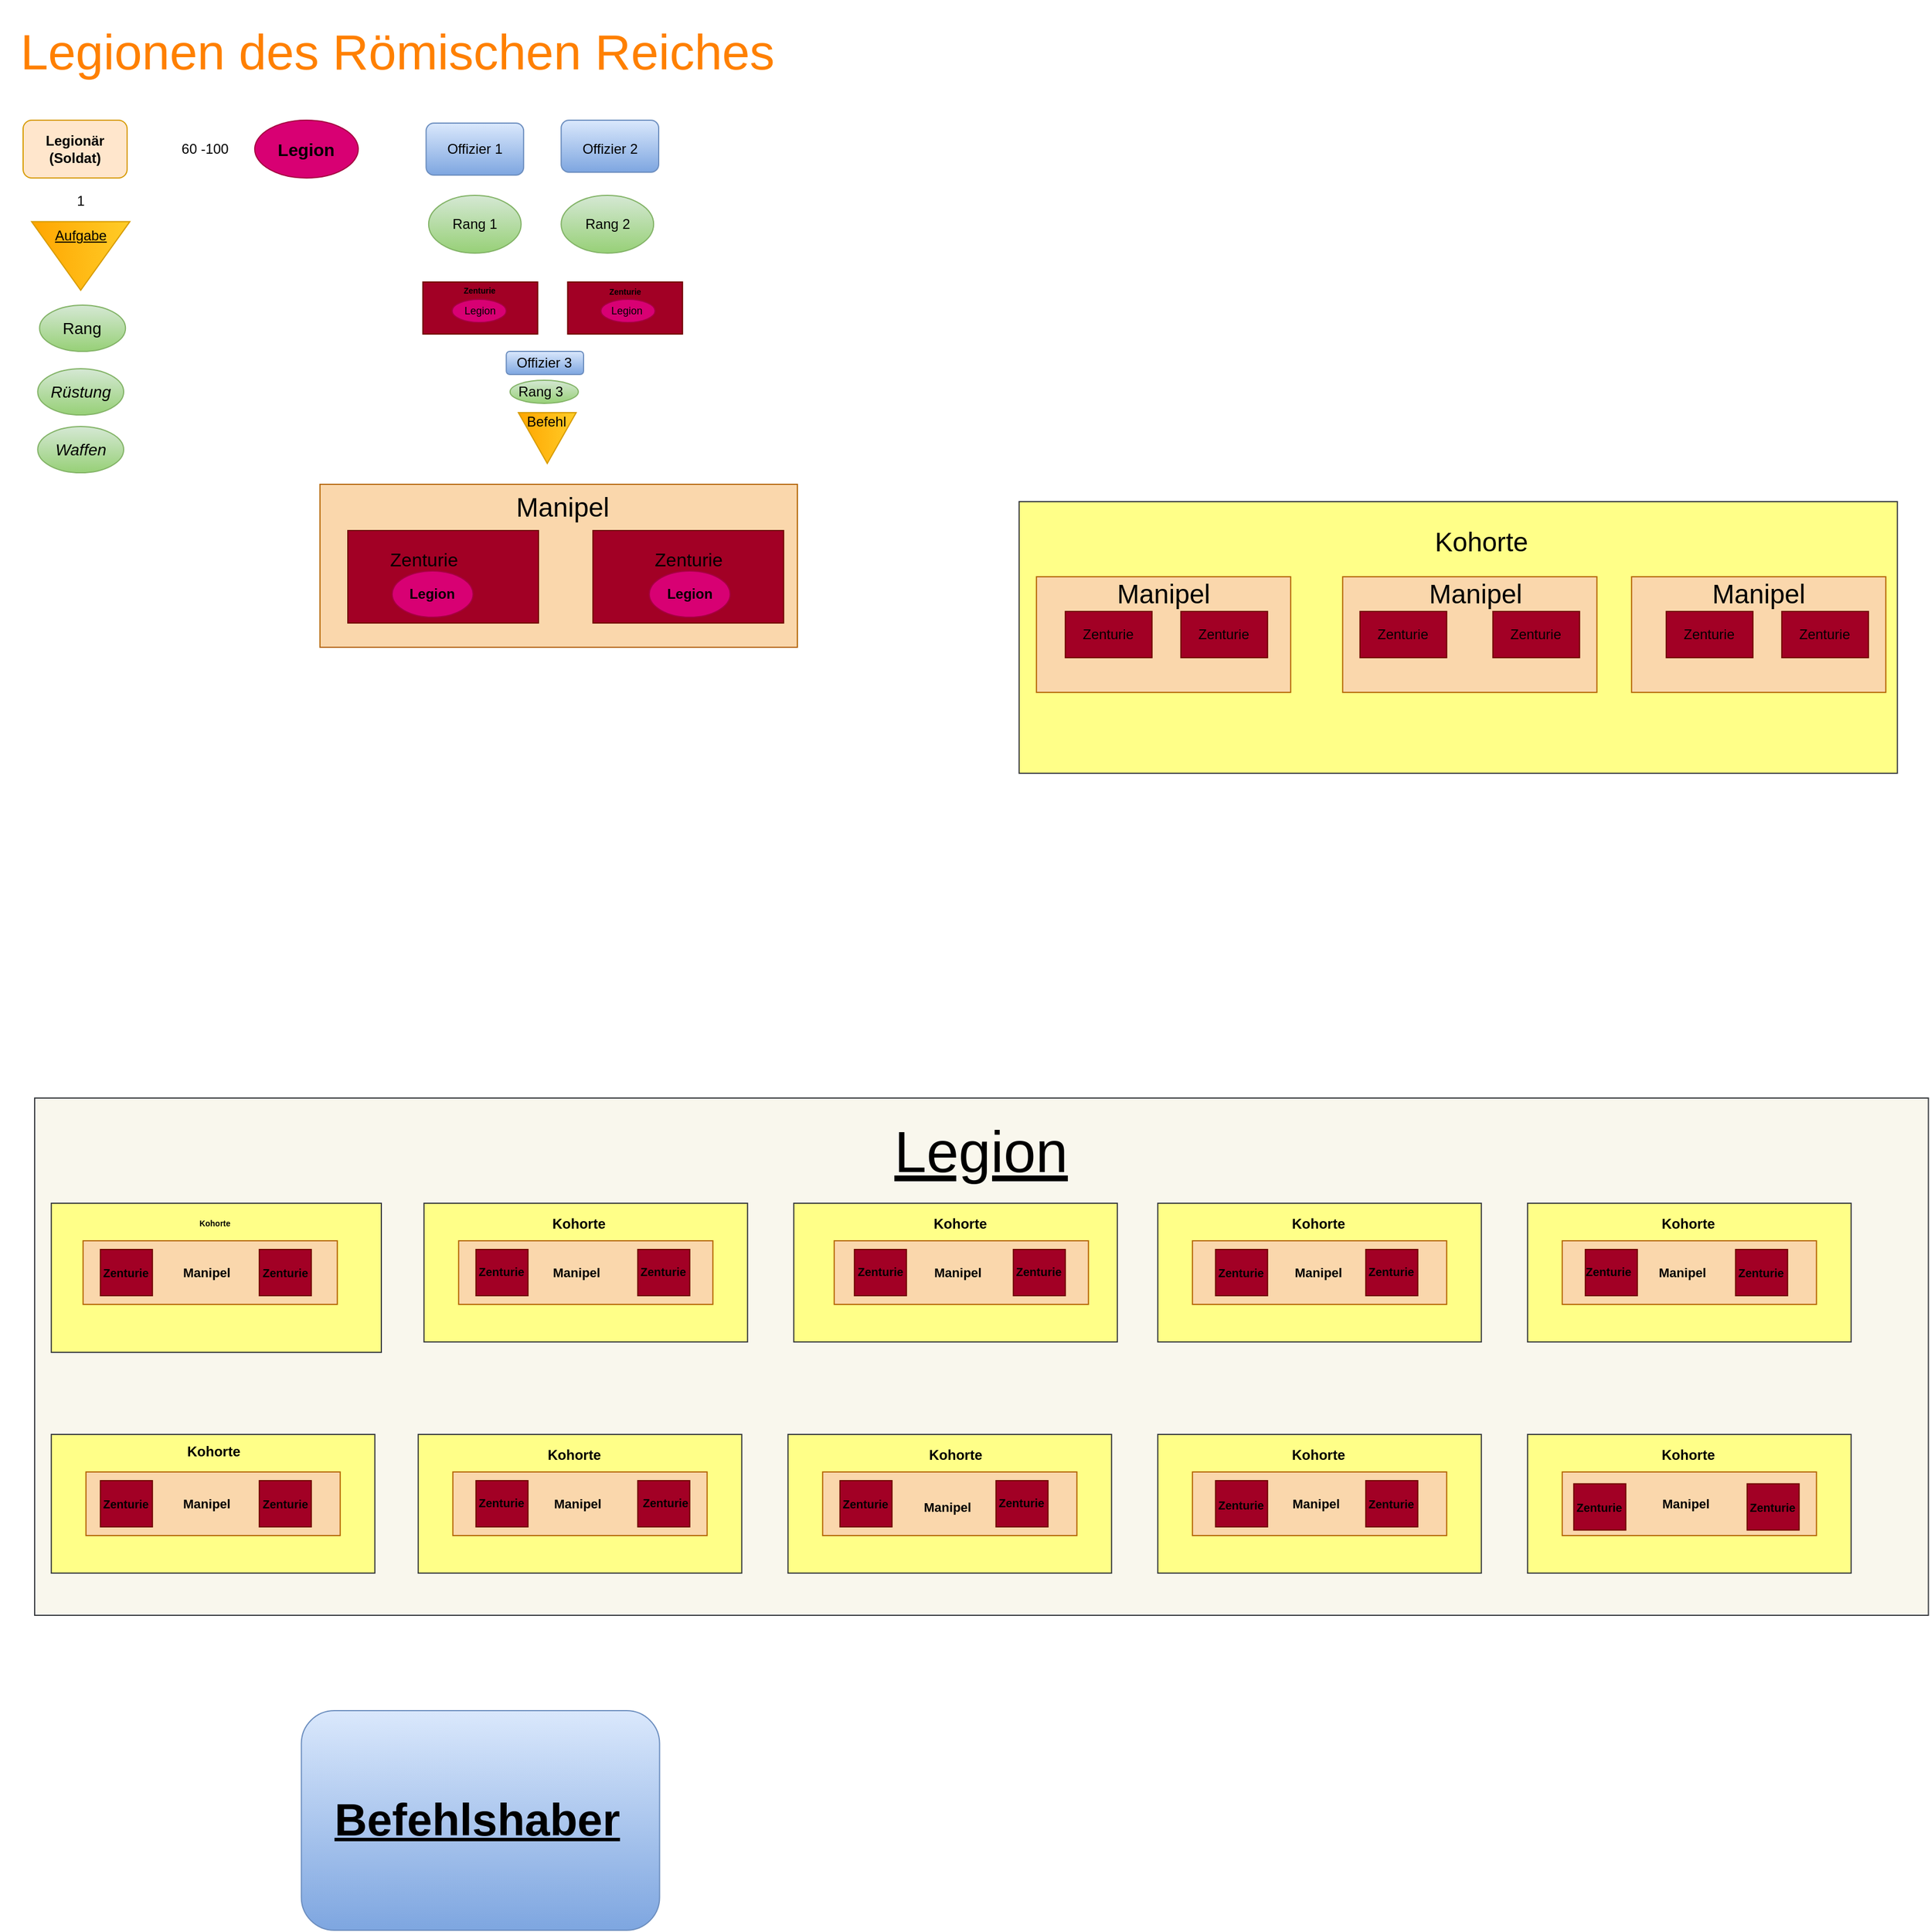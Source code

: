 <mxfile version="21.3.8" type="github">
  <diagram name="Seite-1" id="kPt4DwSDLzO4RaTnzeHO">
    <mxGraphModel dx="423" dy="263" grid="1" gridSize="10" guides="1" tooltips="1" connect="1" arrows="1" fold="1" page="1" pageScale="1" pageWidth="827" pageHeight="1169" math="0" shadow="0">
      <root>
        <mxCell id="0" />
        <mxCell id="1" parent="0" />
        <mxCell id="Y0GOm2_EZQEgUlRysN5h-156" value="" style="rounded=1;whiteSpace=wrap;html=1;fillColor=#ffe6cc;strokeColor=#d79b00;" vertex="1" parent="1">
          <mxGeometry x="50" y="124" width="90" height="50" as="geometry" />
        </mxCell>
        <mxCell id="Y0GOm2_EZQEgUlRysN5h-154" value="" style="rounded=0;whiteSpace=wrap;html=1;fillColor=#f9f7ed;strokeColor=#36393d;" vertex="1" parent="1">
          <mxGeometry x="60.0" y="970" width="1638.75" height="447.5" as="geometry" />
        </mxCell>
        <mxCell id="Y0GOm2_EZQEgUlRysN5h-61" value="" style="rounded=0;whiteSpace=wrap;html=1;fillColor=#ffff88;strokeColor=#36393d;" vertex="1" parent="1">
          <mxGeometry x="911.88" y="454" width="760" height="235" as="geometry" />
        </mxCell>
        <mxCell id="Y0GOm2_EZQEgUlRysN5h-28" value="" style="rounded=0;whiteSpace=wrap;html=1;fillColor=#fad7ac;strokeColor=#b46504;" vertex="1" parent="1">
          <mxGeometry x="306.88" y="439" width="413.12" height="141" as="geometry" />
        </mxCell>
        <mxCell id="Y0GOm2_EZQEgUlRysN5h-2" value="&lt;font color=&quot;#000000&quot;&gt;Legionär&lt;br&gt;(Soldat)&lt;/font&gt;" style="text;strokeColor=none;align=center;fillColor=none;html=1;verticalAlign=middle;whiteSpace=wrap;rounded=0;fontStyle=1" vertex="1" parent="1">
          <mxGeometry x="65" y="134" width="60" height="30" as="geometry" />
        </mxCell>
        <mxCell id="Y0GOm2_EZQEgUlRysN5h-3" value="" style="ellipse;whiteSpace=wrap;html=1;fillColor=#d80073;fontColor=#ffffff;strokeColor=#A50040;" vertex="1" parent="1">
          <mxGeometry x="250.44" y="124" width="89.56" height="50" as="geometry" />
        </mxCell>
        <mxCell id="Y0GOm2_EZQEgUlRysN5h-4" value="Legion" style="text;strokeColor=none;align=center;fillColor=none;html=1;verticalAlign=middle;whiteSpace=wrap;rounded=0;fontColor=#000000;fontStyle=1;fontSize=15;" vertex="1" parent="1">
          <mxGeometry x="260.13" y="129" width="70.18" height="40" as="geometry" />
        </mxCell>
        <mxCell id="Y0GOm2_EZQEgUlRysN5h-6" value="" style="rounded=0;whiteSpace=wrap;html=1;fillColor=#a20025;fontColor=#ffffff;strokeColor=#6F0000;" vertex="1" parent="1">
          <mxGeometry x="395.93" y="264" width="99.38" height="45" as="geometry" />
        </mxCell>
        <mxCell id="Y0GOm2_EZQEgUlRysN5h-7" value="Zenturie" style="text;strokeColor=none;align=center;fillColor=none;html=1;verticalAlign=middle;whiteSpace=wrap;rounded=0;fontColor=#000000;fontSize=7;fontStyle=1" vertex="1" parent="1">
          <mxGeometry x="418.43" y="264" width="54.38" height="15" as="geometry" />
        </mxCell>
        <mxCell id="Y0GOm2_EZQEgUlRysN5h-8" value="60 -100" style="text;html=1;strokeColor=none;fillColor=none;align=center;verticalAlign=middle;whiteSpace=wrap;rounded=0;rotation=0;fontSize=12;" vertex="1" parent="1">
          <mxGeometry x="150.62" y="134" width="113.41" height="30" as="geometry" />
        </mxCell>
        <mxCell id="Y0GOm2_EZQEgUlRysN5h-9" value="" style="ellipse;whiteSpace=wrap;html=1;fillColor=#d5e8d4;strokeColor=#82b366;gradientColor=#97d077;" vertex="1" parent="1">
          <mxGeometry x="64.22" y="284" width="74.38" height="40" as="geometry" />
        </mxCell>
        <mxCell id="Y0GOm2_EZQEgUlRysN5h-12" value="Rang" style="text;strokeColor=none;align=center;fillColor=none;html=1;verticalAlign=middle;whiteSpace=wrap;rounded=0;glass=0;fontSize=14;fontColor=#000000;" vertex="1" parent="1">
          <mxGeometry x="71.41" y="289" width="60" height="30" as="geometry" />
        </mxCell>
        <mxCell id="Y0GOm2_EZQEgUlRysN5h-17" value="" style="triangle;whiteSpace=wrap;html=1;rotation=90;fillColor=#ffcd28;gradientColor=#ffa500;strokeColor=#d79b00;" vertex="1" parent="1">
          <mxGeometry x="70.15" y="199" width="59.38" height="85" as="geometry" />
        </mxCell>
        <mxCell id="Y0GOm2_EZQEgUlRysN5h-19" value="Aufgabe" style="text;strokeColor=none;align=center;fillColor=none;html=1;verticalAlign=middle;whiteSpace=wrap;rounded=0;fontColor=#000000;fontStyle=4" vertex="1" parent="1">
          <mxGeometry x="69.53" y="209" width="60" height="30" as="geometry" />
        </mxCell>
        <mxCell id="Y0GOm2_EZQEgUlRysN5h-20" value="" style="rounded=1;whiteSpace=wrap;html=1;fillColor=#dae8fc;gradientColor=#7ea6e0;strokeColor=#6c8ebf;" vertex="1" parent="1">
          <mxGeometry x="398.74" y="126.5" width="84.38" height="45" as="geometry" />
        </mxCell>
        <mxCell id="Y0GOm2_EZQEgUlRysN5h-21" value="Offizier 1" style="text;strokeColor=none;align=center;fillColor=none;html=1;verticalAlign=middle;whiteSpace=wrap;rounded=0;fontColor=#000000;" vertex="1" parent="1">
          <mxGeometry x="410.93" y="134" width="60" height="30" as="geometry" />
        </mxCell>
        <mxCell id="Y0GOm2_EZQEgUlRysN5h-22" value="" style="triangle;whiteSpace=wrap;html=1;rotation=90;fillColor=#ffcd28;gradientColor=#ffa500;strokeColor=#d79b00;" vertex="1" parent="1">
          <mxGeometry x="481.54" y="374" width="44.08" height="50" as="geometry" />
        </mxCell>
        <mxCell id="Y0GOm2_EZQEgUlRysN5h-23" value="Befehl" style="text;strokeColor=none;align=center;fillColor=none;html=1;verticalAlign=middle;whiteSpace=wrap;rounded=0;fontColor=#000000;" vertex="1" parent="1">
          <mxGeometry x="472.81" y="369" width="60" height="31" as="geometry" />
        </mxCell>
        <mxCell id="Y0GOm2_EZQEgUlRysN5h-29" value="&lt;font style=&quot;font-size: 23px;&quot; color=&quot;#000000&quot;&gt;Manipel&lt;/font&gt;" style="text;strokeColor=none;align=center;fillColor=none;html=1;verticalAlign=middle;whiteSpace=wrap;rounded=0;" vertex="1" parent="1">
          <mxGeometry x="386.88" y="444" width="260" height="30" as="geometry" />
        </mxCell>
        <mxCell id="Y0GOm2_EZQEgUlRysN5h-31" value="" style="rounded=1;whiteSpace=wrap;html=1;fillColor=#dae8fc;gradientColor=#7ea6e0;strokeColor=#6c8ebf;" vertex="1" parent="1">
          <mxGeometry x="468.12" y="324" width="66.88" height="20" as="geometry" />
        </mxCell>
        <mxCell id="Y0GOm2_EZQEgUlRysN5h-34" value="Offizier 3" style="text;strokeColor=none;align=center;fillColor=none;html=1;verticalAlign=middle;whiteSpace=wrap;rounded=0;fontColor=#000000;" vertex="1" parent="1">
          <mxGeometry x="470.93" y="319" width="60" height="30" as="geometry" />
        </mxCell>
        <mxCell id="Y0GOm2_EZQEgUlRysN5h-35" value="" style="ellipse;whiteSpace=wrap;html=1;fillColor=#d5e8d4;gradientColor=#97d077;strokeColor=#82b366;" vertex="1" parent="1">
          <mxGeometry x="400.93" y="189" width="80" height="50" as="geometry" />
        </mxCell>
        <mxCell id="Y0GOm2_EZQEgUlRysN5h-36" value="" style="ellipse;whiteSpace=wrap;html=1;fillColor=#d5e8d4;gradientColor=#97d077;strokeColor=#82b366;" vertex="1" parent="1">
          <mxGeometry x="515.62" y="189" width="80" height="50" as="geometry" />
        </mxCell>
        <mxCell id="Y0GOm2_EZQEgUlRysN5h-37" value="" style="ellipse;whiteSpace=wrap;html=1;fillColor=#d5e8d4;gradientColor=#97d077;strokeColor=#82b366;" vertex="1" parent="1">
          <mxGeometry x="471.39" y="349" width="59.07" height="20" as="geometry" />
        </mxCell>
        <mxCell id="Y0GOm2_EZQEgUlRysN5h-38" value="Rang 1" style="text;strokeColor=none;align=center;fillColor=none;html=1;verticalAlign=middle;whiteSpace=wrap;rounded=0;fontColor=#000000;" vertex="1" parent="1">
          <mxGeometry x="410.93" y="199" width="60" height="30" as="geometry" />
        </mxCell>
        <mxCell id="Y0GOm2_EZQEgUlRysN5h-39" value="Rang 2" style="text;strokeColor=none;align=center;fillColor=none;html=1;verticalAlign=middle;whiteSpace=wrap;rounded=0;fontColor=#000000;" vertex="1" parent="1">
          <mxGeometry x="525.62" y="199" width="60" height="30" as="geometry" />
        </mxCell>
        <mxCell id="Y0GOm2_EZQEgUlRysN5h-40" value="Rang 3" style="text;strokeColor=none;align=center;fillColor=none;html=1;verticalAlign=middle;whiteSpace=wrap;rounded=0;fontColor=#000000;" vertex="1" parent="1">
          <mxGeometry x="468.12" y="344" width="60" height="30" as="geometry" />
        </mxCell>
        <mxCell id="Y0GOm2_EZQEgUlRysN5h-43" value="" style="rounded=0;whiteSpace=wrap;html=1;fillColor=#fad7ac;strokeColor=#b46504;" vertex="1" parent="1">
          <mxGeometry x="926.88" y="519" width="220" height="100" as="geometry" />
        </mxCell>
        <mxCell id="Y0GOm2_EZQEgUlRysN5h-44" value="" style="rounded=0;whiteSpace=wrap;html=1;fillColor=#fad7ac;strokeColor=#b46504;" vertex="1" parent="1">
          <mxGeometry x="1191.88" y="519" width="220" height="100" as="geometry" />
        </mxCell>
        <mxCell id="Y0GOm2_EZQEgUlRysN5h-45" value="" style="rounded=0;whiteSpace=wrap;html=1;fillColor=#fad7ac;strokeColor=#b46504;" vertex="1" parent="1">
          <mxGeometry x="1441.88" y="519" width="220" height="100" as="geometry" />
        </mxCell>
        <mxCell id="Y0GOm2_EZQEgUlRysN5h-46" value="" style="rounded=0;whiteSpace=wrap;html=1;fillColor=#a20025;fontColor=#ffffff;strokeColor=#6F0000;" vertex="1" parent="1">
          <mxGeometry x="951.88" y="549" width="75" height="40" as="geometry" />
        </mxCell>
        <mxCell id="Y0GOm2_EZQEgUlRysN5h-47" value="" style="rounded=0;whiteSpace=wrap;html=1;fillColor=#a20025;fontColor=#ffffff;strokeColor=#6F0000;" vertex="1" parent="1">
          <mxGeometry x="1051.88" y="549" width="75" height="40" as="geometry" />
        </mxCell>
        <mxCell id="Y0GOm2_EZQEgUlRysN5h-48" value="" style="rounded=0;whiteSpace=wrap;html=1;fillColor=#a20025;fontColor=#ffffff;strokeColor=#6F0000;" vertex="1" parent="1">
          <mxGeometry x="1206.88" y="549" width="75" height="40" as="geometry" />
        </mxCell>
        <mxCell id="Y0GOm2_EZQEgUlRysN5h-49" value="" style="rounded=0;whiteSpace=wrap;html=1;fillColor=#a20025;fontColor=#ffffff;strokeColor=#6F0000;" vertex="1" parent="1">
          <mxGeometry x="1321.88" y="549" width="75" height="40" as="geometry" />
        </mxCell>
        <mxCell id="Y0GOm2_EZQEgUlRysN5h-50" value="" style="rounded=0;whiteSpace=wrap;html=1;fillColor=#a20025;fontColor=#ffffff;strokeColor=#6F0000;" vertex="1" parent="1">
          <mxGeometry x="1471.88" y="549" width="75" height="40" as="geometry" />
        </mxCell>
        <mxCell id="Y0GOm2_EZQEgUlRysN5h-51" value="" style="rounded=0;whiteSpace=wrap;html=1;fillColor=#a20025;fontColor=#ffffff;strokeColor=#6F0000;" vertex="1" parent="1">
          <mxGeometry x="1571.88" y="549" width="75" height="40" as="geometry" />
        </mxCell>
        <mxCell id="Y0GOm2_EZQEgUlRysN5h-52" value="Zenturie" style="text;strokeColor=none;align=center;fillColor=none;html=1;verticalAlign=middle;whiteSpace=wrap;rounded=0;fontColor=#000000;" vertex="1" parent="1">
          <mxGeometry x="959.38" y="554" width="60" height="30" as="geometry" />
        </mxCell>
        <mxCell id="Y0GOm2_EZQEgUlRysN5h-53" value="Zenturie" style="text;strokeColor=none;align=center;fillColor=none;html=1;verticalAlign=middle;whiteSpace=wrap;rounded=0;fontColor=#000000;" vertex="1" parent="1">
          <mxGeometry x="1059.38" y="554" width="60" height="30" as="geometry" />
        </mxCell>
        <mxCell id="Y0GOm2_EZQEgUlRysN5h-54" value="Zenturie" style="text;strokeColor=none;align=center;fillColor=none;html=1;verticalAlign=middle;whiteSpace=wrap;rounded=0;fontColor=#000000;" vertex="1" parent="1">
          <mxGeometry x="1214.38" y="554" width="60" height="30" as="geometry" />
        </mxCell>
        <mxCell id="Y0GOm2_EZQEgUlRysN5h-55" value="Zenturie" style="text;strokeColor=none;align=center;fillColor=none;html=1;verticalAlign=middle;whiteSpace=wrap;rounded=0;fontColor=#000000;" vertex="1" parent="1">
          <mxGeometry x="1329.38" y="554" width="60" height="30" as="geometry" />
        </mxCell>
        <mxCell id="Y0GOm2_EZQEgUlRysN5h-56" value="Zenturie" style="text;strokeColor=none;align=center;fillColor=none;html=1;verticalAlign=middle;whiteSpace=wrap;rounded=0;fontColor=#000000;" vertex="1" parent="1">
          <mxGeometry x="1479.38" y="554" width="60" height="30" as="geometry" />
        </mxCell>
        <mxCell id="Y0GOm2_EZQEgUlRysN5h-57" value="Zenturie" style="text;strokeColor=none;align=center;fillColor=none;html=1;verticalAlign=middle;whiteSpace=wrap;rounded=0;fontColor=#000000;" vertex="1" parent="1">
          <mxGeometry x="1579.38" y="554" width="60" height="30" as="geometry" />
        </mxCell>
        <mxCell id="Y0GOm2_EZQEgUlRysN5h-58" value="&lt;font style=&quot;font-size: 23px;&quot; color=&quot;#000000&quot;&gt;Manipel&lt;/font&gt;" style="text;strokeColor=none;align=center;fillColor=none;html=1;verticalAlign=middle;whiteSpace=wrap;rounded=0;" vertex="1" parent="1">
          <mxGeometry x="906.88" y="519" width="260" height="30" as="geometry" />
        </mxCell>
        <mxCell id="Y0GOm2_EZQEgUlRysN5h-59" value="&lt;font style=&quot;font-size: 23px;&quot; color=&quot;#000000&quot;&gt;Manipel&lt;/font&gt;" style="text;strokeColor=none;align=center;fillColor=none;html=1;verticalAlign=middle;whiteSpace=wrap;rounded=0;" vertex="1" parent="1">
          <mxGeometry x="1176.88" y="519" width="260" height="30" as="geometry" />
        </mxCell>
        <mxCell id="Y0GOm2_EZQEgUlRysN5h-60" value="&lt;font style=&quot;font-size: 23px;&quot; color=&quot;#000000&quot;&gt;Manipel&lt;/font&gt;" style="text;strokeColor=none;align=center;fillColor=none;html=1;verticalAlign=middle;whiteSpace=wrap;rounded=0;" vertex="1" parent="1">
          <mxGeometry x="1421.88" y="519" width="260" height="30" as="geometry" />
        </mxCell>
        <mxCell id="Y0GOm2_EZQEgUlRysN5h-63" value="&lt;font color=&quot;#000000&quot;&gt;&lt;span style=&quot;caret-color: rgb(0, 0, 0); font-size: 23px;&quot;&gt;Kohorte&lt;/span&gt;&lt;/font&gt;" style="text;strokeColor=none;align=center;fillColor=none;html=1;verticalAlign=middle;whiteSpace=wrap;rounded=0;" vertex="1" parent="1">
          <mxGeometry x="1181.88" y="474" width="260" height="30" as="geometry" />
        </mxCell>
        <mxCell id="Y0GOm2_EZQEgUlRysN5h-64" value="" style="ellipse;whiteSpace=wrap;html=1;fillColor=#d80073;fontColor=#ffffff;strokeColor=#A50040;" vertex="1" parent="1">
          <mxGeometry x="421.24" y="279" width="46.88" height="20" as="geometry" />
        </mxCell>
        <mxCell id="Y0GOm2_EZQEgUlRysN5h-65" value="Legion" style="text;strokeColor=none;align=center;fillColor=none;html=1;verticalAlign=middle;whiteSpace=wrap;rounded=0;fontColor=#000000;fontStyle=0;fontSize=9;" vertex="1" parent="1">
          <mxGeometry x="421.24" y="281.5" width="49.07" height="15" as="geometry" />
        </mxCell>
        <mxCell id="Y0GOm2_EZQEgUlRysN5h-70" value="" style="rounded=0;whiteSpace=wrap;html=1;fillColor=#ffff88;strokeColor=#36393d;" vertex="1" parent="1">
          <mxGeometry x="74.38" y="1061" width="285.62" height="129" as="geometry" />
        </mxCell>
        <mxCell id="Y0GOm2_EZQEgUlRysN5h-71" value="" style="rounded=0;whiteSpace=wrap;html=1;fillColor=#ffff88;strokeColor=#36393d;" vertex="1" parent="1">
          <mxGeometry x="74.38" y="1261" width="280" height="120" as="geometry" />
        </mxCell>
        <mxCell id="Y0GOm2_EZQEgUlRysN5h-72" value="" style="rounded=0;whiteSpace=wrap;html=1;fillColor=#ffff88;strokeColor=#36393d;" vertex="1" parent="1">
          <mxGeometry x="396.88" y="1061" width="280" height="120" as="geometry" />
        </mxCell>
        <mxCell id="Y0GOm2_EZQEgUlRysN5h-73" value="" style="rounded=0;whiteSpace=wrap;html=1;fillColor=#ffff88;strokeColor=#36393d;" vertex="1" parent="1">
          <mxGeometry x="716.88" y="1061" width="280" height="120" as="geometry" />
        </mxCell>
        <mxCell id="Y0GOm2_EZQEgUlRysN5h-74" value="" style="rounded=0;whiteSpace=wrap;html=1;fillColor=#ffff88;strokeColor=#36393d;" vertex="1" parent="1">
          <mxGeometry x="391.88" y="1261" width="280" height="120" as="geometry" />
        </mxCell>
        <mxCell id="Y0GOm2_EZQEgUlRysN5h-75" value="" style="rounded=0;whiteSpace=wrap;html=1;fillColor=#ffff88;strokeColor=#36393d;" vertex="1" parent="1">
          <mxGeometry x="711.88" y="1261" width="280" height="120" as="geometry" />
        </mxCell>
        <mxCell id="Y0GOm2_EZQEgUlRysN5h-76" value="" style="rounded=0;whiteSpace=wrap;html=1;fillColor=#ffff88;strokeColor=#36393d;" vertex="1" parent="1">
          <mxGeometry x="1031.88" y="1061" width="280" height="120" as="geometry" />
        </mxCell>
        <mxCell id="Y0GOm2_EZQEgUlRysN5h-77" value="" style="rounded=0;whiteSpace=wrap;html=1;fillColor=#ffff88;strokeColor=#36393d;" vertex="1" parent="1">
          <mxGeometry x="1031.88" y="1261" width="280" height="120" as="geometry" />
        </mxCell>
        <mxCell id="Y0GOm2_EZQEgUlRysN5h-78" value="" style="rounded=0;whiteSpace=wrap;html=1;fillColor=#ffff88;strokeColor=#36393d;" vertex="1" parent="1">
          <mxGeometry x="1351.88" y="1061" width="280" height="120" as="geometry" />
        </mxCell>
        <mxCell id="Y0GOm2_EZQEgUlRysN5h-79" value="" style="rounded=0;whiteSpace=wrap;html=1;fillColor=#ffff88;strokeColor=#36393d;" vertex="1" parent="1">
          <mxGeometry x="1351.88" y="1261" width="280" height="120" as="geometry" />
        </mxCell>
        <mxCell id="Y0GOm2_EZQEgUlRysN5h-80" value="" style="rounded=0;whiteSpace=wrap;html=1;fillColor=#fad7ac;strokeColor=#b46504;" vertex="1" parent="1">
          <mxGeometry x="101.88" y="1093.5" width="220" height="55" as="geometry" />
        </mxCell>
        <mxCell id="Y0GOm2_EZQEgUlRysN5h-81" value="" style="rounded=0;whiteSpace=wrap;html=1;fillColor=#fad7ac;strokeColor=#b46504;" vertex="1" parent="1">
          <mxGeometry x="104.38" y="1293.5" width="220" height="55" as="geometry" />
        </mxCell>
        <mxCell id="Y0GOm2_EZQEgUlRysN5h-82" value="" style="rounded=0;whiteSpace=wrap;html=1;fillColor=#fad7ac;strokeColor=#b46504;" vertex="1" parent="1">
          <mxGeometry x="421.88" y="1293.5" width="220" height="55" as="geometry" />
        </mxCell>
        <mxCell id="Y0GOm2_EZQEgUlRysN5h-83" value="" style="rounded=0;whiteSpace=wrap;html=1;fillColor=#fad7ac;strokeColor=#b46504;" vertex="1" parent="1">
          <mxGeometry x="426.88" y="1093.5" width="220" height="55" as="geometry" />
        </mxCell>
        <mxCell id="Y0GOm2_EZQEgUlRysN5h-84" value="" style="rounded=0;whiteSpace=wrap;html=1;fillColor=#fad7ac;strokeColor=#b46504;" vertex="1" parent="1">
          <mxGeometry x="751.88" y="1093.5" width="220" height="55" as="geometry" />
        </mxCell>
        <mxCell id="Y0GOm2_EZQEgUlRysN5h-85" value="" style="rounded=0;whiteSpace=wrap;html=1;fillColor=#fad7ac;strokeColor=#b46504;" vertex="1" parent="1">
          <mxGeometry x="741.88" y="1293.5" width="220" height="55" as="geometry" />
        </mxCell>
        <mxCell id="Y0GOm2_EZQEgUlRysN5h-86" value="" style="rounded=0;whiteSpace=wrap;html=1;fillColor=#fad7ac;strokeColor=#b46504;" vertex="1" parent="1">
          <mxGeometry x="1061.88" y="1293.5" width="220" height="55" as="geometry" />
        </mxCell>
        <mxCell id="Y0GOm2_EZQEgUlRysN5h-87" value="" style="rounded=0;whiteSpace=wrap;html=1;fillColor=#fad7ac;strokeColor=#b46504;" vertex="1" parent="1">
          <mxGeometry x="1061.88" y="1093.5" width="220" height="55" as="geometry" />
        </mxCell>
        <mxCell id="Y0GOm2_EZQEgUlRysN5h-88" value="" style="rounded=0;whiteSpace=wrap;html=1;fillColor=#fad7ac;strokeColor=#b46504;" vertex="1" parent="1">
          <mxGeometry x="1381.88" y="1093.5" width="220" height="55" as="geometry" />
        </mxCell>
        <mxCell id="Y0GOm2_EZQEgUlRysN5h-89" value="" style="rounded=0;whiteSpace=wrap;html=1;fillColor=#fad7ac;strokeColor=#b46504;" vertex="1" parent="1">
          <mxGeometry x="1381.88" y="1293.5" width="220" height="55" as="geometry" />
        </mxCell>
        <mxCell id="Y0GOm2_EZQEgUlRysN5h-90" value="&lt;font color=&quot;#000000&quot; style=&quot;font-size: 7px;&quot;&gt;&lt;span style=&quot;caret-color: rgb(0, 0, 0); font-size: 7px;&quot;&gt;Kohorte&lt;/span&gt;&lt;/font&gt;" style="text;strokeColor=none;align=center;fillColor=none;html=1;verticalAlign=middle;whiteSpace=wrap;rounded=0;fontSize=7;fontStyle=1" vertex="1" parent="1">
          <mxGeometry x="106.88" y="1063.5" width="217.5" height="30" as="geometry" />
        </mxCell>
        <mxCell id="Y0GOm2_EZQEgUlRysN5h-91" value="&lt;font color=&quot;#000000&quot; style=&quot;font-size: 12px;&quot;&gt;&lt;span style=&quot;caret-color: rgb(0, 0, 0); font-size: 12px;&quot;&gt;Kohorte&lt;/span&gt;&lt;/font&gt;" style="text;strokeColor=none;align=center;fillColor=none;html=1;verticalAlign=middle;whiteSpace=wrap;rounded=0;fontSize=12;fontStyle=1" vertex="1" parent="1">
          <mxGeometry x="105.63" y="1261" width="217.5" height="30" as="geometry" />
        </mxCell>
        <mxCell id="Y0GOm2_EZQEgUlRysN5h-92" value="&lt;font color=&quot;#000000&quot; style=&quot;font-size: 12px;&quot;&gt;&lt;span style=&quot;caret-color: rgb(0, 0, 0); font-size: 12px;&quot;&gt;Kohorte&lt;/span&gt;&lt;/font&gt;" style="text;strokeColor=none;align=center;fillColor=none;html=1;verticalAlign=middle;whiteSpace=wrap;rounded=0;fontSize=12;fontStyle=1" vertex="1" parent="1">
          <mxGeometry x="418.13" y="1263.5" width="217.5" height="30" as="geometry" />
        </mxCell>
        <mxCell id="Y0GOm2_EZQEgUlRysN5h-93" value="&lt;font color=&quot;#000000&quot; style=&quot;font-size: 12px;&quot;&gt;&lt;span style=&quot;caret-color: rgb(0, 0, 0); font-size: 12px;&quot;&gt;Kohorte&lt;/span&gt;&lt;/font&gt;" style="text;strokeColor=none;align=center;fillColor=none;html=1;verticalAlign=middle;whiteSpace=wrap;rounded=0;fontSize=12;fontStyle=1" vertex="1" parent="1">
          <mxGeometry x="421.88" y="1063.5" width="217.5" height="30" as="geometry" />
        </mxCell>
        <mxCell id="Y0GOm2_EZQEgUlRysN5h-94" value="&lt;font color=&quot;#000000&quot; style=&quot;font-size: 12px;&quot;&gt;&lt;span style=&quot;caret-color: rgb(0, 0, 0); font-size: 12px;&quot;&gt;Kohorte&lt;/span&gt;&lt;/font&gt;" style="text;strokeColor=none;align=center;fillColor=none;html=1;verticalAlign=middle;whiteSpace=wrap;rounded=0;fontSize=12;fontStyle=1" vertex="1" parent="1">
          <mxGeometry x="751.88" y="1063.5" width="217.5" height="30" as="geometry" />
        </mxCell>
        <mxCell id="Y0GOm2_EZQEgUlRysN5h-95" value="&lt;font color=&quot;#000000&quot; style=&quot;font-size: 12px;&quot;&gt;&lt;span style=&quot;caret-color: rgb(0, 0, 0); font-size: 12px;&quot;&gt;Kohorte&lt;/span&gt;&lt;/font&gt;" style="text;strokeColor=none;align=center;fillColor=none;html=1;verticalAlign=middle;whiteSpace=wrap;rounded=0;fontSize=12;fontStyle=1" vertex="1" parent="1">
          <mxGeometry x="748.13" y="1263.5" width="217.5" height="30" as="geometry" />
        </mxCell>
        <mxCell id="Y0GOm2_EZQEgUlRysN5h-96" value="&lt;font color=&quot;#000000&quot; style=&quot;font-size: 12px;&quot;&gt;&lt;span style=&quot;caret-color: rgb(0, 0, 0); font-size: 12px;&quot;&gt;Kohorte&lt;/span&gt;&lt;/font&gt;" style="text;strokeColor=none;align=center;fillColor=none;html=1;verticalAlign=middle;whiteSpace=wrap;rounded=0;fontSize=12;fontStyle=1" vertex="1" parent="1">
          <mxGeometry x="1061.88" y="1063.5" width="217.5" height="30" as="geometry" />
        </mxCell>
        <mxCell id="Y0GOm2_EZQEgUlRysN5h-97" value="&lt;font color=&quot;#000000&quot; style=&quot;font-size: 12px;&quot;&gt;&lt;span style=&quot;caret-color: rgb(0, 0, 0); font-size: 12px;&quot;&gt;Kohorte&lt;/span&gt;&lt;/font&gt;" style="text;strokeColor=none;align=center;fillColor=none;html=1;verticalAlign=middle;whiteSpace=wrap;rounded=0;fontSize=12;fontStyle=1" vertex="1" parent="1">
          <mxGeometry x="1381.88" y="1063.5" width="217.5" height="30" as="geometry" />
        </mxCell>
        <mxCell id="Y0GOm2_EZQEgUlRysN5h-98" value="&lt;font color=&quot;#000000&quot; style=&quot;font-size: 12px;&quot;&gt;&lt;span style=&quot;caret-color: rgb(0, 0, 0); font-size: 12px;&quot;&gt;Kohorte&lt;/span&gt;&lt;/font&gt;" style="text;strokeColor=none;align=center;fillColor=none;html=1;verticalAlign=middle;whiteSpace=wrap;rounded=0;fontSize=12;fontStyle=1" vertex="1" parent="1">
          <mxGeometry x="1061.88" y="1263.5" width="217.5" height="30" as="geometry" />
        </mxCell>
        <mxCell id="Y0GOm2_EZQEgUlRysN5h-99" value="&lt;font color=&quot;#000000&quot; style=&quot;font-size: 12px;&quot;&gt;&lt;span style=&quot;caret-color: rgb(0, 0, 0); font-size: 12px;&quot;&gt;Kohorte&lt;/span&gt;&lt;/font&gt;" style="text;strokeColor=none;align=center;fillColor=none;html=1;verticalAlign=middle;whiteSpace=wrap;rounded=0;fontSize=12;fontStyle=1" vertex="1" parent="1">
          <mxGeometry x="1381.88" y="1263.5" width="217.5" height="30" as="geometry" />
        </mxCell>
        <mxCell id="Y0GOm2_EZQEgUlRysN5h-100" value="&lt;font style=&quot;font-size: 11px;&quot; color=&quot;#000000&quot;&gt;Manipel&lt;/font&gt;" style="text;strokeColor=none;align=center;fillColor=none;html=1;verticalAlign=middle;whiteSpace=wrap;rounded=0;fontSize=11;fontStyle=1" vertex="1" parent="1">
          <mxGeometry x="95.63" y="1107.25" width="226.25" height="27.5" as="geometry" />
        </mxCell>
        <mxCell id="Y0GOm2_EZQEgUlRysN5h-101" value="&lt;font style=&quot;font-size: 11px;&quot; color=&quot;#000000&quot;&gt;Manipel&lt;/font&gt;" style="text;strokeColor=none;align=center;fillColor=none;html=1;verticalAlign=middle;whiteSpace=wrap;rounded=0;fontSize=11;fontStyle=1" vertex="1" parent="1">
          <mxGeometry x="95.63" y="1307.25" width="226.25" height="27.5" as="geometry" />
        </mxCell>
        <mxCell id="Y0GOm2_EZQEgUlRysN5h-102" value="&lt;font style=&quot;font-size: 11px;&quot; color=&quot;#000000&quot;&gt;Manipel&lt;/font&gt;" style="text;strokeColor=none;align=center;fillColor=none;html=1;verticalAlign=middle;whiteSpace=wrap;rounded=0;fontSize=11;fontStyle=1" vertex="1" parent="1">
          <mxGeometry x="416.88" y="1307.25" width="226.25" height="27.5" as="geometry" />
        </mxCell>
        <mxCell id="Y0GOm2_EZQEgUlRysN5h-103" value="&lt;font style=&quot;font-size: 11px;&quot; color=&quot;#000000&quot;&gt;Manipel&lt;/font&gt;" style="text;strokeColor=none;align=center;fillColor=none;html=1;verticalAlign=middle;whiteSpace=wrap;rounded=0;fontSize=11;fontStyle=1" vertex="1" parent="1">
          <mxGeometry x="415.63" y="1107.25" width="226.25" height="27.5" as="geometry" />
        </mxCell>
        <mxCell id="Y0GOm2_EZQEgUlRysN5h-104" value="&lt;font style=&quot;font-size: 11px;&quot; color=&quot;#000000&quot;&gt;Manipel&lt;/font&gt;" style="text;strokeColor=none;align=center;fillColor=none;html=1;verticalAlign=middle;whiteSpace=wrap;rounded=0;fontSize=11;fontStyle=1" vertex="1" parent="1">
          <mxGeometry x="736.88" y="1310" width="226.25" height="27.5" as="geometry" />
        </mxCell>
        <mxCell id="Y0GOm2_EZQEgUlRysN5h-105" value="&lt;font style=&quot;font-size: 11px;&quot; color=&quot;#000000&quot;&gt;Manipel&lt;/font&gt;" style="text;strokeColor=none;align=center;fillColor=none;html=1;verticalAlign=middle;whiteSpace=wrap;rounded=0;fontSize=11;fontStyle=1" vertex="1" parent="1">
          <mxGeometry x="745.63" y="1107.25" width="226.25" height="27.5" as="geometry" />
        </mxCell>
        <mxCell id="Y0GOm2_EZQEgUlRysN5h-106" value="&lt;font style=&quot;font-size: 11px;&quot; color=&quot;#000000&quot;&gt;Manipel&lt;/font&gt;" style="text;strokeColor=none;align=center;fillColor=none;html=1;verticalAlign=middle;whiteSpace=wrap;rounded=0;fontSize=11;fontStyle=1" vertex="1" parent="1">
          <mxGeometry x="1057.5" y="1107.25" width="226.25" height="27.5" as="geometry" />
        </mxCell>
        <mxCell id="Y0GOm2_EZQEgUlRysN5h-107" value="&lt;font style=&quot;font-size: 11px;&quot; color=&quot;#000000&quot;&gt;Manipel&lt;/font&gt;" style="text;strokeColor=none;align=center;fillColor=none;html=1;verticalAlign=middle;whiteSpace=wrap;rounded=0;fontSize=11;fontStyle=1" vertex="1" parent="1">
          <mxGeometry x="1055.63" y="1307.25" width="226.25" height="27.5" as="geometry" />
        </mxCell>
        <mxCell id="Y0GOm2_EZQEgUlRysN5h-108" value="&lt;font style=&quot;font-size: 11px;&quot; color=&quot;#000000&quot;&gt;Manipel&lt;/font&gt;" style="text;strokeColor=none;align=center;fillColor=none;html=1;verticalAlign=middle;whiteSpace=wrap;rounded=0;fontSize=11;fontStyle=1" vertex="1" parent="1">
          <mxGeometry x="1373.13" y="1107.25" width="226.25" height="27.5" as="geometry" />
        </mxCell>
        <mxCell id="Y0GOm2_EZQEgUlRysN5h-109" value="&lt;font style=&quot;font-size: 11px;&quot; color=&quot;#000000&quot;&gt;Manipel&lt;/font&gt;" style="text;strokeColor=none;align=center;fillColor=none;html=1;verticalAlign=middle;whiteSpace=wrap;rounded=0;fontSize=11;fontStyle=1" vertex="1" parent="1">
          <mxGeometry x="1375.63" y="1307.25" width="226.25" height="27.5" as="geometry" />
        </mxCell>
        <mxCell id="Y0GOm2_EZQEgUlRysN5h-114" value="" style="rounded=0;whiteSpace=wrap;html=1;fillColor=#a20025;fontColor=#ffffff;strokeColor=#6F0000;" vertex="1" parent="1">
          <mxGeometry x="116.88" y="1101" width="45" height="40" as="geometry" />
        </mxCell>
        <mxCell id="Y0GOm2_EZQEgUlRysN5h-115" value="" style="rounded=0;whiteSpace=wrap;html=1;fillColor=#a20025;fontColor=#ffffff;strokeColor=#6F0000;" vertex="1" parent="1">
          <mxGeometry x="254.38" y="1101" width="45" height="40" as="geometry" />
        </mxCell>
        <mxCell id="Y0GOm2_EZQEgUlRysN5h-116" value="" style="rounded=0;whiteSpace=wrap;html=1;fillColor=#a20025;fontColor=#ffffff;strokeColor=#6F0000;" vertex="1" parent="1">
          <mxGeometry x="116.88" y="1301" width="45" height="40" as="geometry" />
        </mxCell>
        <mxCell id="Y0GOm2_EZQEgUlRysN5h-117" value="" style="rounded=0;whiteSpace=wrap;html=1;fillColor=#a20025;fontColor=#ffffff;strokeColor=#6F0000;" vertex="1" parent="1">
          <mxGeometry x="254.38" y="1301" width="45" height="40" as="geometry" />
        </mxCell>
        <mxCell id="Y0GOm2_EZQEgUlRysN5h-118" value="" style="rounded=0;whiteSpace=wrap;html=1;fillColor=#a20025;fontColor=#ffffff;strokeColor=#6F0000;" vertex="1" parent="1">
          <mxGeometry x="441.88" y="1101" width="45" height="40" as="geometry" />
        </mxCell>
        <mxCell id="Y0GOm2_EZQEgUlRysN5h-119" value="" style="rounded=0;whiteSpace=wrap;html=1;fillColor=#a20025;fontColor=#ffffff;strokeColor=#6F0000;" vertex="1" parent="1">
          <mxGeometry x="581.88" y="1101" width="45" height="40" as="geometry" />
        </mxCell>
        <mxCell id="Y0GOm2_EZQEgUlRysN5h-120" value="" style="rounded=0;whiteSpace=wrap;html=1;fillColor=#a20025;fontColor=#ffffff;strokeColor=#6F0000;" vertex="1" parent="1">
          <mxGeometry x="441.88" y="1301" width="45" height="40" as="geometry" />
        </mxCell>
        <mxCell id="Y0GOm2_EZQEgUlRysN5h-121" value="" style="rounded=0;whiteSpace=wrap;html=1;fillColor=#a20025;fontColor=#ffffff;strokeColor=#6F0000;" vertex="1" parent="1">
          <mxGeometry x="581.88" y="1301" width="45" height="40" as="geometry" />
        </mxCell>
        <mxCell id="Y0GOm2_EZQEgUlRysN5h-122" value="" style="rounded=0;whiteSpace=wrap;html=1;fillColor=#a20025;fontColor=#ffffff;strokeColor=#6F0000;" vertex="1" parent="1">
          <mxGeometry x="769.38" y="1101" width="45" height="40" as="geometry" />
        </mxCell>
        <mxCell id="Y0GOm2_EZQEgUlRysN5h-123" value="" style="rounded=0;whiteSpace=wrap;html=1;fillColor=#a20025;fontColor=#ffffff;strokeColor=#6F0000;" vertex="1" parent="1">
          <mxGeometry x="906.88" y="1101" width="45" height="40" as="geometry" />
        </mxCell>
        <mxCell id="Y0GOm2_EZQEgUlRysN5h-124" value="" style="rounded=0;whiteSpace=wrap;html=1;fillColor=#a20025;fontColor=#ffffff;strokeColor=#6F0000;" vertex="1" parent="1">
          <mxGeometry x="756.88" y="1301" width="45" height="40" as="geometry" />
        </mxCell>
        <mxCell id="Y0GOm2_EZQEgUlRysN5h-125" value="" style="rounded=0;whiteSpace=wrap;html=1;fillColor=#a20025;fontColor=#ffffff;strokeColor=#6F0000;" vertex="1" parent="1">
          <mxGeometry x="891.88" y="1301" width="45" height="40" as="geometry" />
        </mxCell>
        <mxCell id="Y0GOm2_EZQEgUlRysN5h-126" value="" style="rounded=0;whiteSpace=wrap;html=1;fillColor=#a20025;fontColor=#ffffff;strokeColor=#6F0000;" vertex="1" parent="1">
          <mxGeometry x="1081.88" y="1101" width="45" height="40" as="geometry" />
        </mxCell>
        <mxCell id="Y0GOm2_EZQEgUlRysN5h-127" value="" style="rounded=0;whiteSpace=wrap;html=1;fillColor=#a20025;fontColor=#ffffff;strokeColor=#6F0000;" vertex="1" parent="1">
          <mxGeometry x="1211.88" y="1101" width="45" height="40" as="geometry" />
        </mxCell>
        <mxCell id="Y0GOm2_EZQEgUlRysN5h-128" value="" style="rounded=0;whiteSpace=wrap;html=1;fillColor=#a20025;fontColor=#ffffff;strokeColor=#6F0000;" vertex="1" parent="1">
          <mxGeometry x="1081.88" y="1301" width="45" height="40" as="geometry" />
        </mxCell>
        <mxCell id="Y0GOm2_EZQEgUlRysN5h-129" value="" style="rounded=0;whiteSpace=wrap;html=1;fillColor=#a20025;fontColor=#ffffff;strokeColor=#6F0000;" vertex="1" parent="1">
          <mxGeometry x="1211.88" y="1301" width="45" height="40" as="geometry" />
        </mxCell>
        <mxCell id="Y0GOm2_EZQEgUlRysN5h-130" value="" style="rounded=0;whiteSpace=wrap;html=1;fillColor=#a20025;fontColor=#ffffff;strokeColor=#6F0000;" vertex="1" parent="1">
          <mxGeometry x="1401.88" y="1101" width="45" height="40" as="geometry" />
        </mxCell>
        <mxCell id="Y0GOm2_EZQEgUlRysN5h-131" value="" style="rounded=0;whiteSpace=wrap;html=1;fillColor=#a20025;fontColor=#ffffff;strokeColor=#6F0000;" vertex="1" parent="1">
          <mxGeometry x="1531.88" y="1101" width="45" height="40" as="geometry" />
        </mxCell>
        <mxCell id="Y0GOm2_EZQEgUlRysN5h-132" value="" style="rounded=0;whiteSpace=wrap;html=1;fillColor=#a20025;fontColor=#ffffff;strokeColor=#6F0000;" vertex="1" parent="1">
          <mxGeometry x="1391.88" y="1303.75" width="45" height="40" as="geometry" />
        </mxCell>
        <mxCell id="Y0GOm2_EZQEgUlRysN5h-133" value="" style="rounded=0;whiteSpace=wrap;html=1;fillColor=#a20025;fontColor=#ffffff;strokeColor=#6F0000;" vertex="1" parent="1">
          <mxGeometry x="1541.88" y="1303.75" width="45" height="40" as="geometry" />
        </mxCell>
        <mxCell id="Y0GOm2_EZQEgUlRysN5h-134" value="Zenturie" style="text;strokeColor=none;align=center;fillColor=none;html=1;verticalAlign=middle;whiteSpace=wrap;rounded=0;fontSize=10;fontColor=#000000;fontStyle=1" vertex="1" parent="1">
          <mxGeometry x="109.38" y="1106" width="60" height="30" as="geometry" />
        </mxCell>
        <mxCell id="Y0GOm2_EZQEgUlRysN5h-135" value="Zenturie" style="text;strokeColor=none;align=center;fillColor=none;html=1;verticalAlign=middle;whiteSpace=wrap;rounded=0;fontSize=10;fontColor=#000000;fontStyle=1" vertex="1" parent="1">
          <mxGeometry x="246.88" y="1106" width="60" height="30" as="geometry" />
        </mxCell>
        <mxCell id="Y0GOm2_EZQEgUlRysN5h-136" value="Zenturie" style="text;strokeColor=none;align=center;fillColor=none;html=1;verticalAlign=middle;whiteSpace=wrap;rounded=0;fontSize=10;fontColor=#000000;fontStyle=1" vertex="1" parent="1">
          <mxGeometry x="109.38" y="1306" width="60" height="30" as="geometry" />
        </mxCell>
        <mxCell id="Y0GOm2_EZQEgUlRysN5h-137" value="Zenturie" style="text;strokeColor=none;align=center;fillColor=none;html=1;verticalAlign=middle;whiteSpace=wrap;rounded=0;fontSize=10;fontColor=#000000;fontStyle=1" vertex="1" parent="1">
          <mxGeometry x="246.88" y="1306" width="60" height="30" as="geometry" />
        </mxCell>
        <mxCell id="Y0GOm2_EZQEgUlRysN5h-138" value="Zenturie" style="text;strokeColor=none;align=center;fillColor=none;html=1;verticalAlign=middle;whiteSpace=wrap;rounded=0;fontSize=10;fontColor=#000000;fontStyle=1" vertex="1" parent="1">
          <mxGeometry x="434.38" y="1304.75" width="60" height="30" as="geometry" />
        </mxCell>
        <mxCell id="Y0GOm2_EZQEgUlRysN5h-139" value="Zenturie" style="text;strokeColor=none;align=center;fillColor=none;html=1;verticalAlign=middle;whiteSpace=wrap;rounded=0;fontSize=10;fontColor=#000000;fontStyle=1" vertex="1" parent="1">
          <mxGeometry x="575.63" y="1304.75" width="60" height="30" as="geometry" />
        </mxCell>
        <mxCell id="Y0GOm2_EZQEgUlRysN5h-140" value="Zenturie" style="text;strokeColor=none;align=center;fillColor=none;html=1;verticalAlign=middle;whiteSpace=wrap;rounded=0;fontSize=10;fontColor=#000000;fontStyle=1" vertex="1" parent="1">
          <mxGeometry x="574.38" y="1104.75" width="60" height="30" as="geometry" />
        </mxCell>
        <mxCell id="Y0GOm2_EZQEgUlRysN5h-141" value="Zenturie" style="text;strokeColor=none;align=center;fillColor=none;html=1;verticalAlign=middle;whiteSpace=wrap;rounded=0;fontSize=10;fontColor=#000000;fontStyle=1" vertex="1" parent="1">
          <mxGeometry x="434.38" y="1104.75" width="60" height="30" as="geometry" />
        </mxCell>
        <mxCell id="Y0GOm2_EZQEgUlRysN5h-142" value="Zenturie" style="text;strokeColor=none;align=center;fillColor=none;html=1;verticalAlign=middle;whiteSpace=wrap;rounded=0;fontSize=10;fontColor=#000000;fontStyle=1" vertex="1" parent="1">
          <mxGeometry x="761.88" y="1104.75" width="60" height="30" as="geometry" />
        </mxCell>
        <mxCell id="Y0GOm2_EZQEgUlRysN5h-143" value="Zenturie" style="text;strokeColor=none;align=center;fillColor=none;html=1;verticalAlign=middle;whiteSpace=wrap;rounded=0;fontSize=10;fontColor=#000000;fontStyle=1" vertex="1" parent="1">
          <mxGeometry x="899.38" y="1104.75" width="60" height="30" as="geometry" />
        </mxCell>
        <mxCell id="Y0GOm2_EZQEgUlRysN5h-144" value="Zenturie" style="text;strokeColor=none;align=center;fillColor=none;html=1;verticalAlign=middle;whiteSpace=wrap;rounded=0;fontSize=10;fontColor=#000000;fontStyle=1" vertex="1" parent="1">
          <mxGeometry x="749.38" y="1306" width="60" height="30" as="geometry" />
        </mxCell>
        <mxCell id="Y0GOm2_EZQEgUlRysN5h-145" value="Zenturie" style="text;strokeColor=none;align=center;fillColor=none;html=1;verticalAlign=middle;whiteSpace=wrap;rounded=0;fontSize=10;fontColor=#000000;fontStyle=1" vertex="1" parent="1">
          <mxGeometry x="884.38" y="1304.75" width="60" height="30" as="geometry" />
        </mxCell>
        <mxCell id="Y0GOm2_EZQEgUlRysN5h-146" value="Zenturie" style="text;strokeColor=none;align=center;fillColor=none;html=1;verticalAlign=middle;whiteSpace=wrap;rounded=0;fontSize=10;fontColor=#000000;fontStyle=1" vertex="1" parent="1">
          <mxGeometry x="1074.38" y="1106" width="60" height="30" as="geometry" />
        </mxCell>
        <mxCell id="Y0GOm2_EZQEgUlRysN5h-147" value="Zenturie" style="text;strokeColor=none;align=center;fillColor=none;html=1;verticalAlign=middle;whiteSpace=wrap;rounded=0;fontSize=10;fontColor=#000000;fontStyle=1" vertex="1" parent="1">
          <mxGeometry x="1204.38" y="1104.75" width="60" height="30" as="geometry" />
        </mxCell>
        <mxCell id="Y0GOm2_EZQEgUlRysN5h-148" value="Zenturie" style="text;strokeColor=none;align=center;fillColor=none;html=1;verticalAlign=middle;whiteSpace=wrap;rounded=0;fontSize=10;fontColor=#000000;fontStyle=1" vertex="1" parent="1">
          <mxGeometry x="1074.38" y="1307.25" width="60" height="30" as="geometry" />
        </mxCell>
        <mxCell id="Y0GOm2_EZQEgUlRysN5h-149" value="Zenturie" style="text;strokeColor=none;align=center;fillColor=none;html=1;verticalAlign=middle;whiteSpace=wrap;rounded=0;fontSize=10;fontColor=#000000;fontStyle=1" vertex="1" parent="1">
          <mxGeometry x="1204.38" y="1306" width="60" height="30" as="geometry" />
        </mxCell>
        <mxCell id="Y0GOm2_EZQEgUlRysN5h-150" value="Zenturie" style="text;strokeColor=none;align=center;fillColor=none;html=1;verticalAlign=middle;whiteSpace=wrap;rounded=0;fontSize=10;fontColor=#000000;fontStyle=1" vertex="1" parent="1">
          <mxGeometry x="1391.88" y="1104.75" width="60" height="30" as="geometry" />
        </mxCell>
        <mxCell id="Y0GOm2_EZQEgUlRysN5h-151" value="Zenturie" style="text;strokeColor=none;align=center;fillColor=none;html=1;verticalAlign=middle;whiteSpace=wrap;rounded=0;fontSize=10;fontColor=#000000;fontStyle=1" vertex="1" parent="1">
          <mxGeometry x="1524.38" y="1106" width="60" height="30" as="geometry" />
        </mxCell>
        <mxCell id="Y0GOm2_EZQEgUlRysN5h-152" value="Zenturie" style="text;strokeColor=none;align=center;fillColor=none;html=1;verticalAlign=middle;whiteSpace=wrap;rounded=0;fontSize=10;fontColor=#000000;fontStyle=1" vertex="1" parent="1">
          <mxGeometry x="1384.38" y="1308.75" width="60" height="30" as="geometry" />
        </mxCell>
        <mxCell id="Y0GOm2_EZQEgUlRysN5h-153" value="Zenturie" style="text;strokeColor=none;align=center;fillColor=none;html=1;verticalAlign=middle;whiteSpace=wrap;rounded=0;fontSize=10;fontColor=#000000;fontStyle=1" vertex="1" parent="1">
          <mxGeometry x="1534.38" y="1308.75" width="60" height="30" as="geometry" />
        </mxCell>
        <mxCell id="Y0GOm2_EZQEgUlRysN5h-155" value="Legion" style="text;strokeColor=none;align=center;fillColor=none;html=1;verticalAlign=middle;whiteSpace=wrap;rounded=0;fontColor=#000000;fontSize=50;fontStyle=4" vertex="1" parent="1">
          <mxGeometry x="614.38" y="1001" width="530" height="30" as="geometry" />
        </mxCell>
        <mxCell id="Y0GOm2_EZQEgUlRysN5h-157" value="" style="rounded=1;whiteSpace=wrap;html=1;fillColor=#dae8fc;gradientColor=#7ea6e0;strokeColor=#6c8ebf;" vertex="1" parent="1">
          <mxGeometry x="290.77" y="1500" width="310" height="190" as="geometry" />
        </mxCell>
        <mxCell id="Y0GOm2_EZQEgUlRysN5h-158" value="Befehlshaber" style="text;strokeColor=none;align=center;fillColor=none;html=1;verticalAlign=middle;whiteSpace=wrap;rounded=0;fontColor=#000000;fontStyle=5;fontSize=39;" vertex="1" parent="1">
          <mxGeometry x="413.27" y="1580" width="60" height="30" as="geometry" />
        </mxCell>
        <mxCell id="Y0GOm2_EZQEgUlRysN5h-159" value="1" style="text;strokeColor=none;align=center;fillColor=none;html=1;verticalAlign=middle;whiteSpace=wrap;rounded=0;rotation=0;fontSize=12;" vertex="1" parent="1">
          <mxGeometry x="70.15" y="179" width="60" height="30" as="geometry" />
        </mxCell>
        <mxCell id="Y0GOm2_EZQEgUlRysN5h-165" value="&lt;font style=&quot;font-size: 43px;&quot;&gt;Legionen des Römischen Reiches&lt;/font&gt;" style="text;strokeColor=none;align=center;fillColor=none;html=1;verticalAlign=middle;whiteSpace=wrap;rounded=0;fontColor=#FF8000;fontSize=43;" vertex="1" parent="1">
          <mxGeometry x="30.63" y="20" width="686.25" height="90" as="geometry" />
        </mxCell>
        <mxCell id="Y0GOm2_EZQEgUlRysN5h-169" value="" style="rounded=0;whiteSpace=wrap;html=1;fillColor=#a20025;fontColor=#ffffff;strokeColor=#6F0000;" vertex="1" parent="1">
          <mxGeometry x="331" y="479" width="165" height="80" as="geometry" />
        </mxCell>
        <mxCell id="Y0GOm2_EZQEgUlRysN5h-170" value="" style="rounded=0;whiteSpace=wrap;html=1;fillColor=#a20025;fontColor=#ffffff;strokeColor=#6F0000;" vertex="1" parent="1">
          <mxGeometry x="543.12" y="479" width="165" height="80" as="geometry" />
        </mxCell>
        <mxCell id="Y0GOm2_EZQEgUlRysN5h-172" value="" style="ellipse;whiteSpace=wrap;html=1;fillColor=#d80073;fontColor=#ffffff;strokeColor=#A50040;" vertex="1" parent="1">
          <mxGeometry x="369.38" y="514" width="70" height="40" as="geometry" />
        </mxCell>
        <mxCell id="Y0GOm2_EZQEgUlRysN5h-173" value="" style="ellipse;whiteSpace=wrap;html=1;fillColor=#d80073;fontColor=#ffffff;strokeColor=#A50040;" vertex="1" parent="1">
          <mxGeometry x="591.87" y="514" width="70" height="40" as="geometry" />
        </mxCell>
        <mxCell id="Y0GOm2_EZQEgUlRysN5h-171" value="Legion" style="text;strokeColor=none;align=center;fillColor=none;html=1;verticalAlign=middle;whiteSpace=wrap;rounded=0;fontColor=#000000;fontStyle=1" vertex="1" parent="1">
          <mxGeometry x="374.38" y="519" width="60" height="30" as="geometry" />
        </mxCell>
        <mxCell id="Y0GOm2_EZQEgUlRysN5h-175" value="Legion" style="text;strokeColor=none;align=center;fillColor=none;html=1;verticalAlign=middle;whiteSpace=wrap;rounded=0;fontColor=#000000;fontStyle=1" vertex="1" parent="1">
          <mxGeometry x="596.87" y="519" width="60" height="30" as="geometry" />
        </mxCell>
        <mxCell id="Y0GOm2_EZQEgUlRysN5h-176" value="Zenturie" style="text;strokeColor=none;align=center;fillColor=none;html=1;verticalAlign=middle;whiteSpace=wrap;rounded=0;fontColor=#000000;fontSize=16;" vertex="1" parent="1">
          <mxGeometry x="366.88" y="489" width="60" height="30" as="geometry" />
        </mxCell>
        <mxCell id="Y0GOm2_EZQEgUlRysN5h-177" value="Zenturie" style="text;strokeColor=none;align=center;fillColor=none;html=1;verticalAlign=middle;whiteSpace=wrap;rounded=0;fontColor=#000000;fontSize=16;" vertex="1" parent="1">
          <mxGeometry x="595.62" y="489" width="60" height="30" as="geometry" />
        </mxCell>
        <mxCell id="Y0GOm2_EZQEgUlRysN5h-180" value="" style="ellipse;whiteSpace=wrap;html=1;fillColor=#d5e8d4;strokeColor=#82b366;gradientColor=#97d077;" vertex="1" parent="1">
          <mxGeometry x="62.65" y="339" width="74.38" height="40" as="geometry" />
        </mxCell>
        <mxCell id="Y0GOm2_EZQEgUlRysN5h-13" value="&lt;i&gt;Rüstung&lt;/i&gt;" style="text;strokeColor=none;align=center;fillColor=none;html=1;verticalAlign=middle;whiteSpace=wrap;rounded=0;fontSize=14;fontColor=#000000;" vertex="1" parent="1">
          <mxGeometry x="69.53" y="344" width="60" height="30" as="geometry" />
        </mxCell>
        <mxCell id="Y0GOm2_EZQEgUlRysN5h-181" value="" style="ellipse;whiteSpace=wrap;html=1;fillColor=#d5e8d4;strokeColor=#82b366;gradientColor=#97d077;" vertex="1" parent="1">
          <mxGeometry x="62.65" y="389" width="74.38" height="40" as="geometry" />
        </mxCell>
        <mxCell id="Y0GOm2_EZQEgUlRysN5h-14" value="Waffen" style="text;strokeColor=none;align=center;fillColor=none;html=1;verticalAlign=middle;whiteSpace=wrap;rounded=0;fontSize=14;fontColor=#000000;fontStyle=2" vertex="1" parent="1">
          <mxGeometry x="69.53" y="394" width="60" height="30" as="geometry" />
        </mxCell>
        <mxCell id="Y0GOm2_EZQEgUlRysN5h-183" value="" style="rounded=1;whiteSpace=wrap;html=1;fillColor=#dae8fc;gradientColor=#7ea6e0;strokeColor=#6c8ebf;" vertex="1" parent="1">
          <mxGeometry x="515.62" y="124" width="84.38" height="45" as="geometry" />
        </mxCell>
        <mxCell id="Y0GOm2_EZQEgUlRysN5h-184" value="Offizier 2" style="text;strokeColor=none;align=center;fillColor=none;html=1;verticalAlign=middle;whiteSpace=wrap;rounded=0;fontColor=#000000;" vertex="1" parent="1">
          <mxGeometry x="527.81" y="134" width="60" height="30" as="geometry" />
        </mxCell>
        <mxCell id="Y0GOm2_EZQEgUlRysN5h-185" value="" style="rounded=0;whiteSpace=wrap;html=1;fillColor=#a20025;fontColor=#ffffff;strokeColor=#6F0000;" vertex="1" parent="1">
          <mxGeometry x="521.24" y="264" width="99.38" height="45" as="geometry" />
        </mxCell>
        <mxCell id="Y0GOm2_EZQEgUlRysN5h-186" value="Zenturie" style="text;strokeColor=none;align=center;fillColor=none;html=1;verticalAlign=middle;whiteSpace=wrap;rounded=0;fontColor=#000000;fontSize=7;fontStyle=1" vertex="1" parent="1">
          <mxGeometry x="549.99" y="264" width="41.88" height="17.5" as="geometry" />
        </mxCell>
        <mxCell id="Y0GOm2_EZQEgUlRysN5h-187" value="" style="ellipse;whiteSpace=wrap;html=1;fillColor=#d80073;fontColor=#ffffff;strokeColor=#A50040;" vertex="1" parent="1">
          <mxGeometry x="549.99" y="279" width="46.88" height="20" as="geometry" />
        </mxCell>
        <mxCell id="Y0GOm2_EZQEgUlRysN5h-188" value="Legion" style="text;strokeColor=none;align=center;fillColor=none;html=1;verticalAlign=middle;whiteSpace=wrap;rounded=0;fontColor=#000000;fontStyle=0;fontSize=9;" vertex="1" parent="1">
          <mxGeometry x="547.8" y="281.5" width="49.07" height="15" as="geometry" />
        </mxCell>
      </root>
    </mxGraphModel>
  </diagram>
</mxfile>

